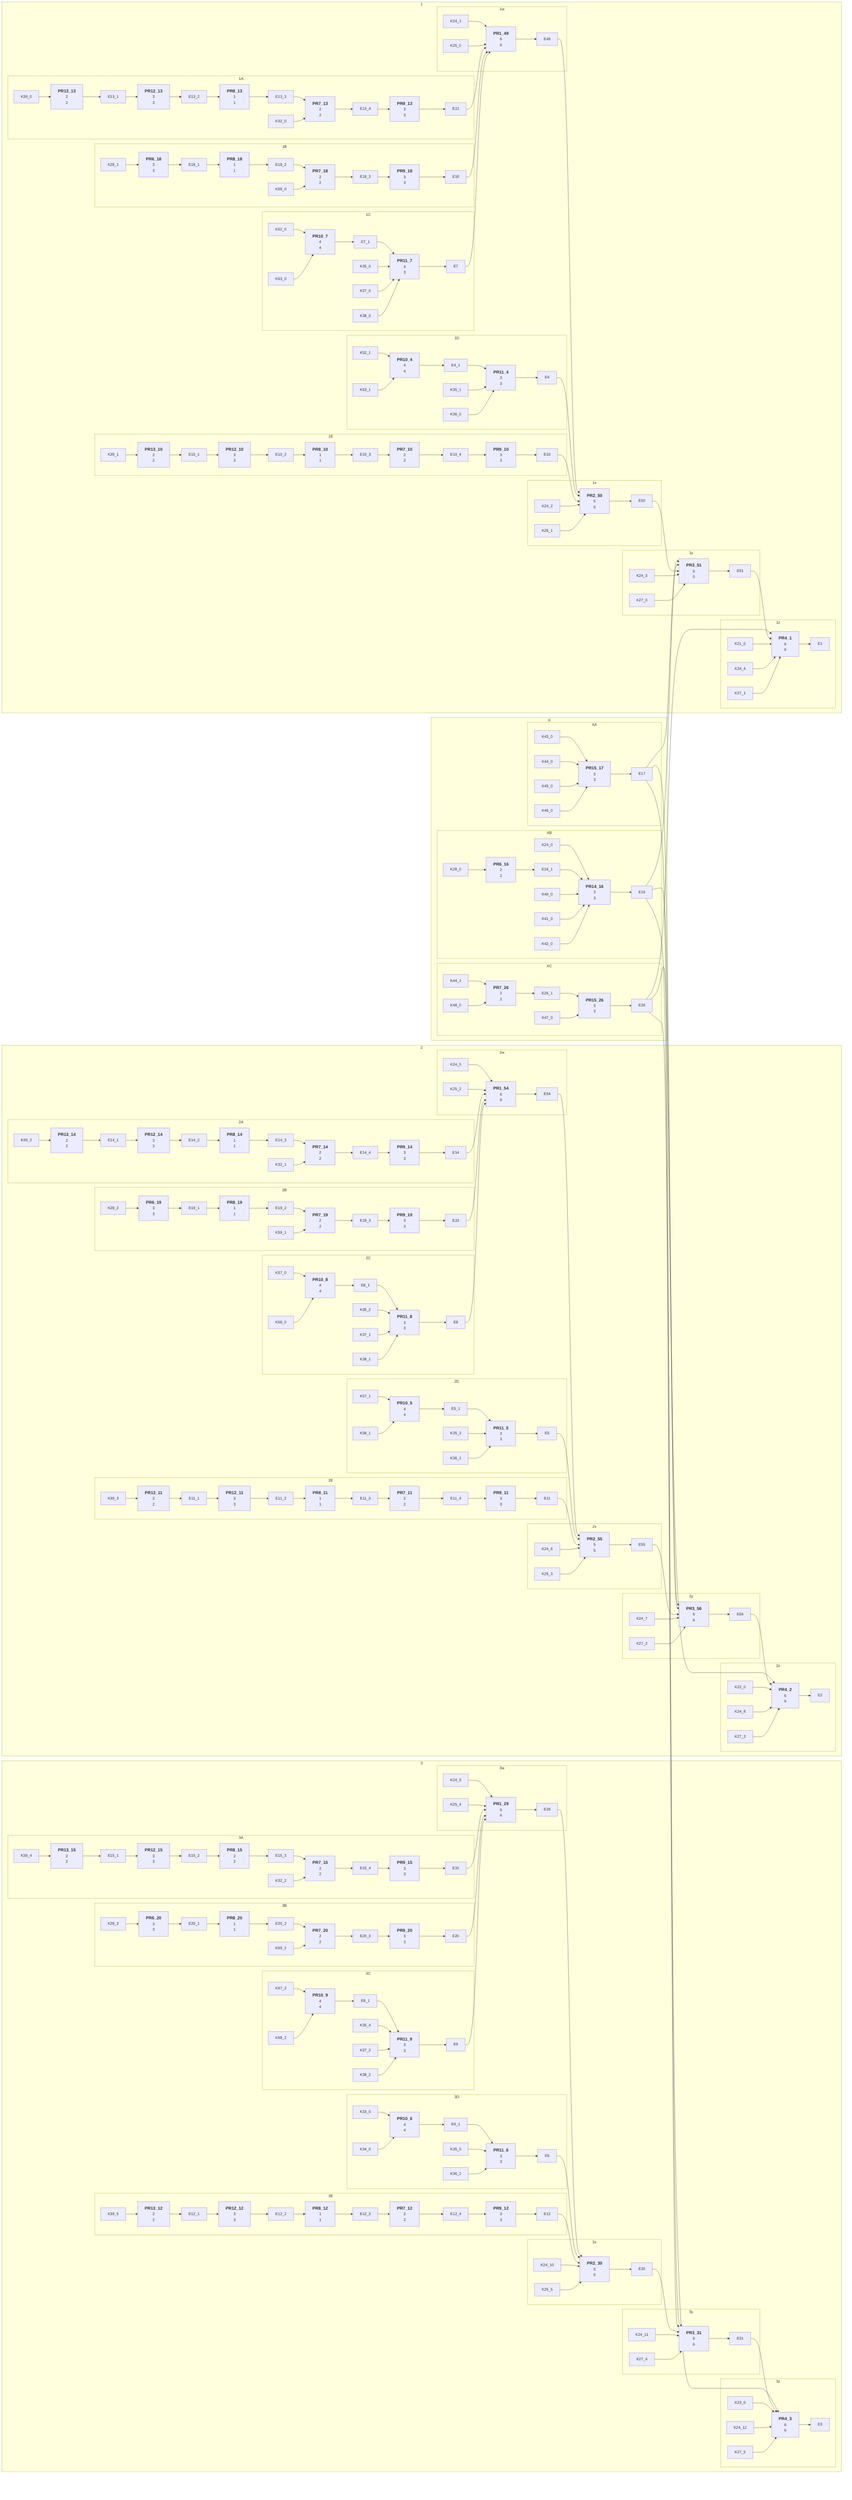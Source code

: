 %%{init: {'theme': 'dark'}, 'themeVariables': {'darkMode': true}}%%
flowchart LR
subgraph X
    subgraph XA
        PR15_17["<div style='font-size:18px'><b>PR15_17</b></div>3<br/>3"]
        K43_0 --> PR15_17
        K44_0 --> PR15_17
        K45_0 --> PR15_17
        K46_0 --> PR15_17
        PR15_17 --> E17
    end
    subgraph XB
        PR6_16["<div style='font-size:18px'><b>PR6_16</b></div>2<br/>2"]
        K28_0 --> PR6_16
        PR6_16 --> E16_1
        PR14_16["<div style='font-size:18px'><b>PR14_16</b></div>3<br/>3"]
        K24_0 --> PR14_16
        E16_1 --> PR14_16
        K40_0 --> PR14_16
        K41_0 --> PR14_16
        K42_0 --> PR14_16
        PR14_16 --> E16
    end
    subgraph XC
        PR7_26["<div style='font-size:18px'><b>PR7_26</b></div>2<br/>2"]
        K44_1 --> PR7_26
        K48_0 --> PR7_26
        PR7_26 --> E26_1
        PR15_26["<div style='font-size:18px'><b>PR15_26</b></div>3<br/>3"]
        E26_1 --> PR15_26
        K47_0 --> PR15_26
        PR15_26 --> E26
    end
end
subgraph 1
    subgraph 1A
        PR9_13["<div style='font-size:18px'><b>PR9_13</b></div>3<br/>3"]
        E13_4 --> PR9_13
        PR9_13 --> E13
        PR13_13["<div style='font-size:18px'><b>PR13_13</b></div>2<br/>2"]
        K39_0 --> PR13_13
        PR13_13 --> E13_1
        PR7_13["<div style='font-size:18px'><b>PR7_13</b></div>2<br/>2"]
        E13_3 --> PR7_13
        K32_0 --> PR7_13
        PR7_13 --> E13_4
        PR8_13["<div style='font-size:18px'><b>PR8_13</b></div>1<br/>1"]
        E13_2 --> PR8_13
        PR8_13 --> E13_3
        PR12_13["<div style='font-size:18px'><b>PR12_13</b></div>3<br/>3"]
        E13_1 --> PR12_13
        PR12_13 --> E13_2
    end
    subgraph 1B
        PR7_18["<div style='font-size:18px'><b>PR7_18</b></div>2<br/>2"]
        E18_2 --> PR7_18
        K59_0 --> PR7_18
        PR7_18 --> E18_3
        PR6_18["<div style='font-size:18px'><b>PR6_18</b></div>3<br/>3"]
        K28_1 --> PR6_18
        PR6_18 --> E18_1
        PR9_18["<div style='font-size:18px'><b>PR9_18</b></div>3<br/>3"]
        E18_3 --> PR9_18
        PR9_18 --> E18
        PR8_18["<div style='font-size:18px'><b>PR8_18</b></div>1<br/>1"]
        E18_1 --> PR8_18
        PR8_18 --> E18_2
    end
    subgraph 1C
        PR11_7["<div style='font-size:18px'><b>PR11_7</b></div>3<br/>3"]
        E7_1 --> PR11_7
        K35_0 --> PR11_7
        K37_0 --> PR11_7
        K38_0 --> PR11_7
        PR11_7 --> E7
        PR10_7["<div style='font-size:18px'><b>PR10_7</b></div>4<br/>4"]
        K52_0 --> PR10_7
        K53_0 --> PR10_7
        PR10_7 --> E7_1
    end
    subgraph 1D
        PR10_4["<div style='font-size:18px'><b>PR10_4</b></div>4<br/>4"]
        K52_1 --> PR10_4
        K53_1 --> PR10_4
        PR10_4 --> E4_1
        PR11_4["<div style='font-size:18px'><b>PR11_4</b></div>3<br/>3"]
        E4_1 --> PR11_4
        K35_1 --> PR11_4
        K36_0 --> PR11_4
        PR11_4 --> E4
    end
    subgraph 1E
        PR13_10["<div style='font-size:18px'><b>PR13_10</b></div>2<br/>2"]
        K39_1 --> PR13_10
        PR13_10 --> E10_1
        PR12_10["<div style='font-size:18px'><b>PR12_10</b></div>3<br/>3"]
        E10_1 --> PR12_10
        PR12_10 --> E10_2
        PR9_10["<div style='font-size:18px'><b>PR9_10</b></div>3<br/>3"]
        E10_4 --> PR9_10
        PR9_10 --> E10
        PR7_10["<div style='font-size:18px'><b>PR7_10</b></div>2<br/>2"]
        E10_3 --> PR7_10
        PR7_10 --> E10_4
        PR8_10["<div style='font-size:18px'><b>PR8_10</b></div>1<br/>1"]
        E10_2 --> PR8_10
        PR8_10 --> E10_3
    end
    subgraph 1w
        PR1_49["<div style='font-size:18px'><b>PR1_49</b></div>6<br/>6"]
        K24_1 --> PR1_49
        K25_0 --> PR1_49
        E13 --> PR1_49
        E18 --> PR1_49
        E7 --> PR1_49
        PR1_49 --> E49
    end
    subgraph 1x
        PR2_50["<div style='font-size:18px'><b>PR2_50</b></div>5<br/>5"]
        E49 --> PR2_50
        E4 --> PR2_50
        E10 --> PR2_50
        K24_2 --> PR2_50
        K25_1 --> PR2_50
        PR2_50 --> E50
    end
    subgraph 1y
        PR3_51["<div style='font-size:18px'><b>PR3_51</b></div>5<br/>5"]
        E17 --> PR3_51
        E16 --> PR3_51
        E50 --> PR3_51
        K24_3 --> PR3_51
        K27_0 --> PR3_51
        PR3_51 --> E51
    end
    subgraph 1z
        PR4_1["<div style='font-size:18px'><b>PR4_1</b></div>6<br/>6"]
        E26 --> PR4_1
        E51 --> PR4_1
        K21_0 --> PR4_1
        K24_4 --> PR4_1
        K27_1 --> PR4_1
        PR4_1 --> E1
    end
end
subgraph 2
    subgraph 2A
        PR7_14["<div style='font-size:18px'><b>PR7_14</b></div>2<br/>2"]
        E14_3 --> PR7_14
        K32_1 --> PR7_14
        PR7_14 --> E14_4
        PR9_14["<div style='font-size:18px'><b>PR9_14</b></div>3<br/>3"]
        E14_4 --> PR9_14
        PR9_14 --> E14
        PR13_14["<div style='font-size:18px'><b>PR13_14</b></div>2<br/>2"]
        K39_2 --> PR13_14
        PR13_14 --> E14_1
        PR12_14["<div style='font-size:18px'><b>PR12_14</b></div>3<br/>3"]
        E14_1 --> PR12_14
        PR12_14 --> E14_2
        PR8_14["<div style='font-size:18px'><b>PR8_14</b></div>1<br/>1"]
        E14_2 --> PR8_14
        PR8_14 --> E14_3
    end
    subgraph 2B
        PR8_19["<div style='font-size:18px'><b>PR8_19</b></div>1<br/>1"]
        E19_1 --> PR8_19
        PR8_19 --> E19_2
        PR7_19["<div style='font-size:18px'><b>PR7_19</b></div>2<br/>2"]
        E19_2 --> PR7_19
        K59_1 --> PR7_19
        PR7_19 --> E19_3
        PR9_19["<div style='font-size:18px'><b>PR9_19</b></div>3<br/>3"]
        E19_3 --> PR9_19
        PR9_19 --> E19
        PR6_19["<div style='font-size:18px'><b>PR6_19</b></div>3<br/>3"]
        K28_2 --> PR6_19
        PR6_19 --> E19_1
    end
    subgraph 2C
        PR11_8["<div style='font-size:18px'><b>PR11_8</b></div>3<br/>3"]
        E8_1 --> PR11_8
        K35_2 --> PR11_8
        K37_1 --> PR11_8
        K38_1 --> PR11_8
        PR11_8 --> E8
        PR10_8["<div style='font-size:18px'><b>PR10_8</b></div>4<br/>4"]
        K57_0 --> PR10_8
        K58_0 --> PR10_8
        PR10_8 --> E8_1
    end
    subgraph 2D
        PR10_5["<div style='font-size:18px'><b>PR10_5</b></div>4<br/>4"]
        K57_1 --> PR10_5
        K58_1 --> PR10_5
        PR10_5 --> E5_1
        PR11_5["<div style='font-size:18px'><b>PR11_5</b></div>3<br/>3"]
        E5_1 --> PR11_5
        K35_3 --> PR11_5
        K36_1 --> PR11_5
        PR11_5 --> E5
    end
    subgraph 2E
        PR8_11["<div style='font-size:18px'><b>PR8_11</b></div>1<br/>1"]
        E11_2 --> PR8_11
        PR8_11 --> E11_3
        PR12_11["<div style='font-size:18px'><b>PR12_11</b></div>3<br/>3"]
        E11_1 --> PR12_11
        PR12_11 --> E11_2
        PR7_11["<div style='font-size:18px'><b>PR7_11</b></div>2<br/>2"]
        E11_3 --> PR7_11
        PR7_11 --> E11_4
        PR13_11["<div style='font-size:18px'><b>PR13_11</b></div>2<br/>2"]
        K39_3 --> PR13_11
        PR13_11 --> E11_1
        PR9_11["<div style='font-size:18px'><b>PR9_11</b></div>3<br/>3"]
        E11_4 --> PR9_11
        PR9_11 --> E11
    end
    subgraph 2w
        PR1_54["<div style='font-size:18px'><b>PR1_54</b></div>6<br/>6"]
        K24_5 --> PR1_54
        K25_2 --> PR1_54
        E14 --> PR1_54
        E19 --> PR1_54
        E8 --> PR1_54
        PR1_54 --> E54
    end
    subgraph 2x
        PR2_55["<div style='font-size:18px'><b>PR2_55</b></div>5<br/>5"]
        E54 --> PR2_55
        E5 --> PR2_55
        E11 --> PR2_55
        K24_6 --> PR2_55
        K25_3 --> PR2_55
        PR2_55 --> E55
    end
    subgraph 2y
        PR3_56["<div style='font-size:18px'><b>PR3_56</b></div>6<br/>6"]
        E17 --> PR3_56
        E16 --> PR3_56
        E55 --> PR3_56
        K24_7 --> PR3_56
        K27_2 --> PR3_56
        PR3_56 --> E56
    end
    subgraph 2z
        PR4_2["<div style='font-size:18px'><b>PR4_2</b></div>6<br/>6"]
        E26 --> PR4_2
        E56 --> PR4_2
        K22_0 --> PR4_2
        K24_8 --> PR4_2
        K27_3 --> PR4_2
        PR4_2 --> E2
    end
end
subgraph 3
    subgraph 3A
        PR8_15["<div style='font-size:18px'><b>PR8_15</b></div>2<br/>2"]
        E15_2 --> PR8_15
        PR8_15 --> E15_3
        PR9_15["<div style='font-size:18px'><b>PR9_15</b></div>3<br/>3"]
        E15_4 --> PR9_15
        PR9_15 --> E15
        PR7_15["<div style='font-size:18px'><b>PR7_15</b></div>2<br/>2"]
        E15_3 --> PR7_15
        K32_2 --> PR7_15
        PR7_15 --> E15_4
        PR12_15["<div style='font-size:18px'><b>PR12_15</b></div>3<br/>3"]
        E15_1 --> PR12_15
        PR12_15 --> E15_2
        PR13_15["<div style='font-size:18px'><b>PR13_15</b></div>2<br/>2"]
        K39_4 --> PR13_15
        PR13_15 --> E15_1
    end
    subgraph 3B
        PR8_20["<div style='font-size:18px'><b>PR8_20</b></div>1<br/>1"]
        E20_1 --> PR8_20
        PR8_20 --> E20_2
        PR9_20["<div style='font-size:18px'><b>PR9_20</b></div>3<br/>3"]
        E20_3 --> PR9_20
        PR9_20 --> E20
        PR6_20["<div style='font-size:18px'><b>PR6_20</b></div>3<br/>3"]
        K28_3 --> PR6_20
        PR6_20 --> E20_1
        PR7_20["<div style='font-size:18px'><b>PR7_20</b></div>2<br/>2"]
        E20_2 --> PR7_20
        K59_2 --> PR7_20
        PR7_20 --> E20_3
    end
    subgraph 3C
        PR10_9["<div style='font-size:18px'><b>PR10_9</b></div>4<br/>4"]
        K57_2 --> PR10_9
        K58_2 --> PR10_9
        PR10_9 --> E9_1
        PR11_9["<div style='font-size:18px'><b>PR11_9</b></div>3<br/>3"]
        E9_1 --> PR11_9
        K35_4 --> PR11_9
        K37_2 --> PR11_9
        K38_2 --> PR11_9
        PR11_9 --> E9
    end
    subgraph 3D
        PR11_6["<div style='font-size:18px'><b>PR11_6</b></div>3<br/>3"]
        E6_1 --> PR11_6
        K35_5 --> PR11_6
        K36_2 --> PR11_6
        PR11_6 --> E6
        PR10_6["<div style='font-size:18px'><b>PR10_6</b></div>4<br/>4"]
        K33_0 --> PR10_6
        K34_0 --> PR10_6
        PR10_6 --> E6_1
    end
    subgraph 3E
        PR7_12["<div style='font-size:18px'><b>PR7_12</b></div>2<br/>2"]
        E12_3 --> PR7_12
        PR7_12 --> E12_4
        PR13_12["<div style='font-size:18px'><b>PR13_12</b></div>2<br/>2"]
        K39_5 --> PR13_12
        PR13_12 --> E12_1
        PR8_12["<div style='font-size:18px'><b>PR8_12</b></div>1<br/>1"]
        E12_2 --> PR8_12
        PR8_12 --> E12_3
        PR12_12["<div style='font-size:18px'><b>PR12_12</b></div>3<br/>3"]
        E12_1 --> PR12_12
        PR12_12 --> E12_2
        PR9_12["<div style='font-size:18px'><b>PR9_12</b></div>3<br/>3"]
        E12_4 --> PR9_12
        PR9_12 --> E12
    end
    subgraph 3w
        PR1_29["<div style='font-size:18px'><b>PR1_29</b></div>6<br/>6"]
        K24_9 --> PR1_29
        K25_4 --> PR1_29
        E15 --> PR1_29
        E20 --> PR1_29
        E9 --> PR1_29
        PR1_29 --> E29
    end
    subgraph 3x
        PR2_30["<div style='font-size:18px'><b>PR2_30</b></div>5<br/>5"]
        E29 --> PR2_30
        E6 --> PR2_30
        E12 --> PR2_30
        K24_10 --> PR2_30
        K25_5 --> PR2_30
        PR2_30 --> E30
    end
    subgraph 3y
        PR3_31["<div style='font-size:18px'><b>PR3_31</b></div>6<br/>6"]
        E17 --> PR3_31
        E16 --> PR3_31
        E30 --> PR3_31
        K24_11 --> PR3_31
        K27_4 --> PR3_31
        PR3_31 --> E31
    end
    subgraph 3z
        PR4_3["<div style='font-size:18px'><b>PR4_3</b></div>6<br/>6"]
        E26 --> PR4_3
        E31 --> PR4_3
        K23_0 --> PR4_3
        K24_12 --> PR4_3
        K27_5 --> PR4_3
        PR4_3 --> E3
    end
end

PR15_17:::PR
PR6_16:::PR
PR14_16:::PR
PR7_26:::PR
PR15_26:::PR
PR9_13:::PR
PR13_13:::PR
PR7_13:::PR
PR8_13:::PR
PR12_13:::PR
PR7_18:::PR
PR6_18:::PR
PR9_18:::PR
PR8_18:::PR
PR11_7:::PR
PR10_7:::PR
PR10_4:::PR
PR11_4:::PR
PR13_10:::PR
PR12_10:::PR
PR9_10:::PR
PR7_10:::PR
PR8_10:::PR
PR1_49:::PR
PR2_50:::PR
PR3_51:::PR
PR4_1:::PR
PR7_14:::PR
PR9_14:::PR
PR13_14:::PR
PR12_14:::PR
PR8_14:::PR
PR8_19:::PR
PR7_19:::PR
PR9_19:::PR
PR6_19:::PR
PR11_8:::PR
PR10_8:::PR
PR10_5:::PR
PR11_5:::PR
PR8_11:::PR
PR12_11:::PR
PR7_11:::PR
PR13_11:::PR
PR9_11:::PR
PR1_54:::PR
PR2_55:::PR
PR3_56:::PR
PR4_2:::PR
PR8_15:::PR
PR9_15:::PR
PR7_15:::PR
PR12_15:::PR
PR13_15:::PR
PR8_20:::PR
PR9_20:::PR
PR6_20:::PR
PR7_20:::PR
PR10_9:::PR
PR11_9:::PR
PR11_6:::PR
PR10_6:::PR
PR7_12:::PR
PR13_12:::PR
PR8_12:::PR
PR12_12:::PR
PR9_12:::PR
PR1_29:::PR
PR2_30:::PR
PR3_31:::PR
PR4_3:::PR